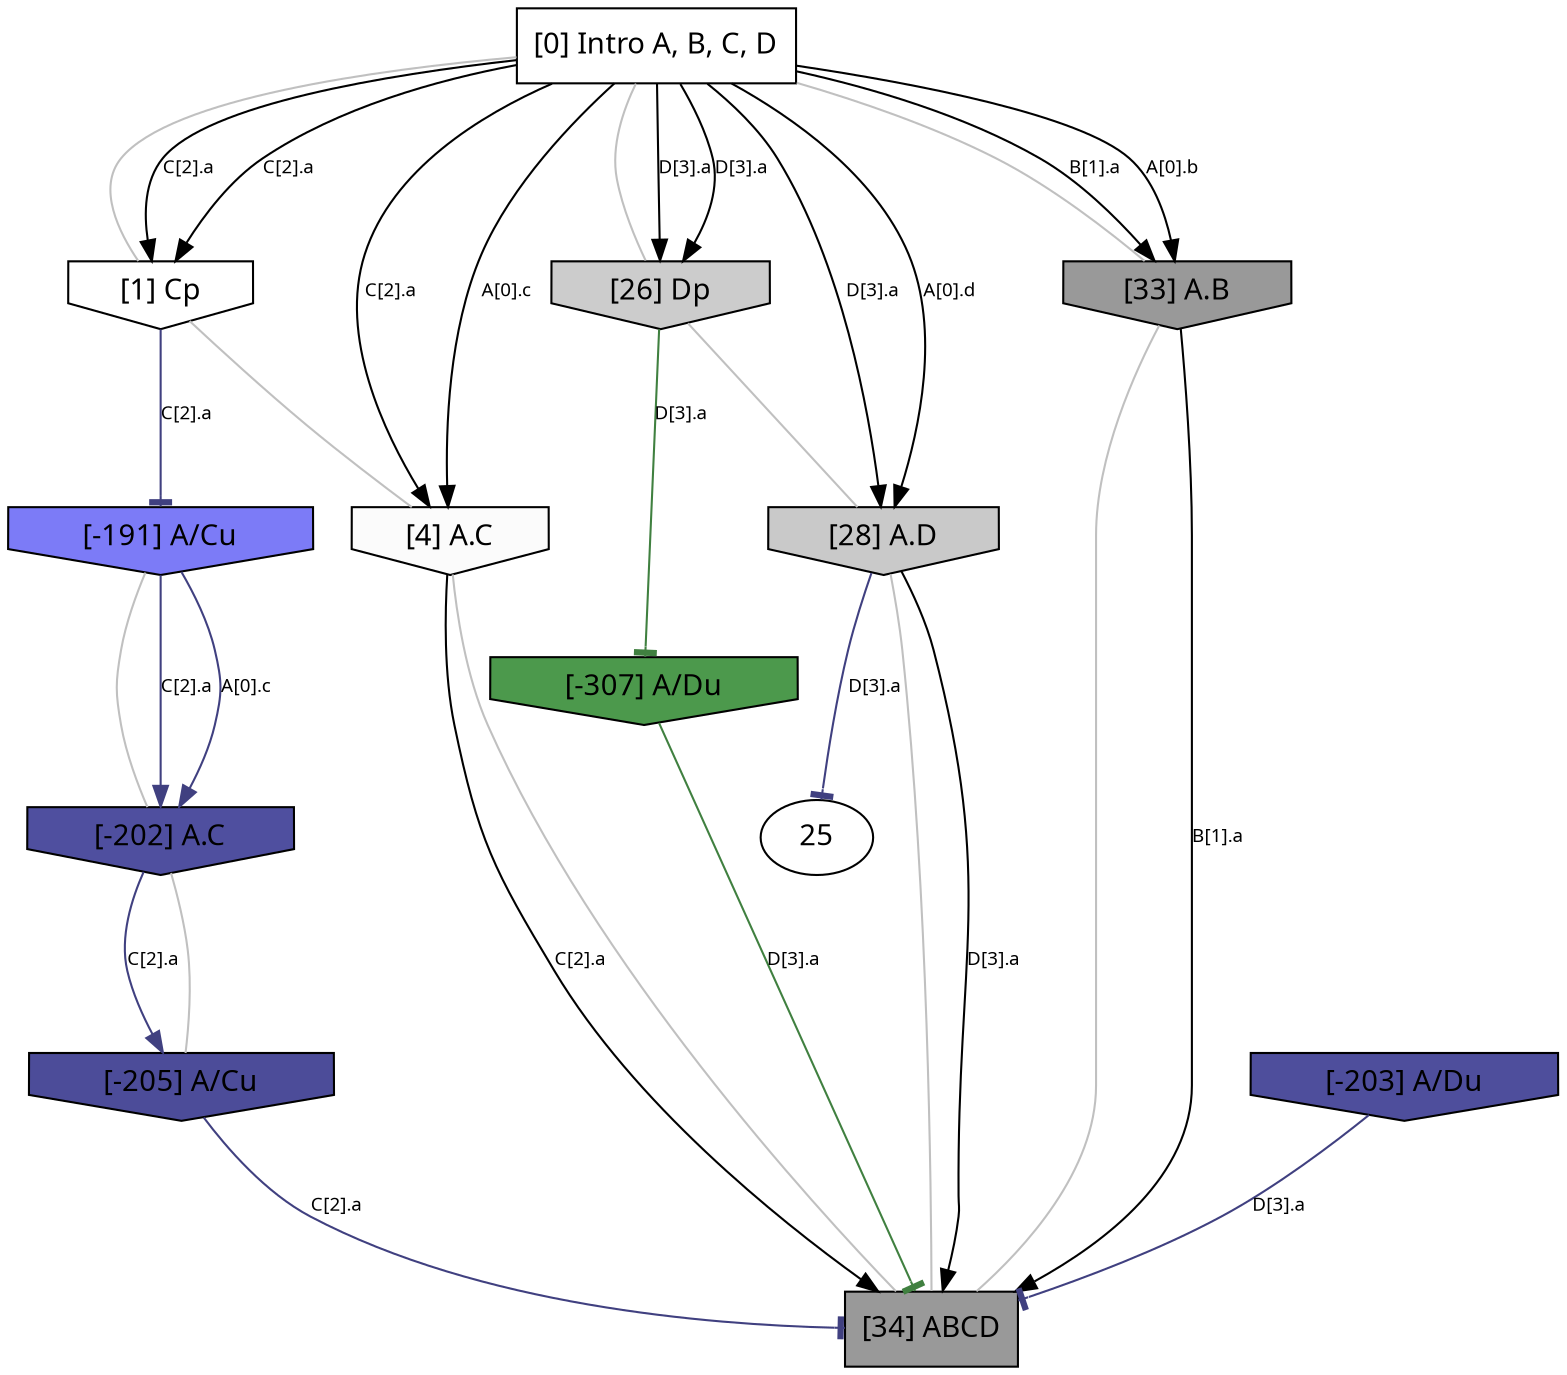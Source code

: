 digraph G{
  rankdir="TB";
  ranksep=1.00;
  node [fontname="CMU Serif"];
  edge [fontname="CMU Serif"];
  
  /* EVENT : 0
     TESTS : 
     MODS  : A[0] := true, B[1] := true, B[1].a := u, C[2] := true,
             C[2].a := u, D[3] := true, D[3].a := u, D[3].a := free,
             D[3].a := u, C[2].a := free, C[2].a := u, B[1].a := free,
             B[1].a := u, A[0].d := free, A[0].c := free, A[0].b := free
  */
  0 [label="[0] Intro A, B, C, D", shape=rectangle, style=filled, fillcolor="0.000 0.000 1.000"]
  
  /* EVENT : 1
     TESTS : C[2] = true, C[2].a = u, C[2].a = free
     MODS  : C[2].a := p
  */
  1 [label="[1] Cp", shape=invhouse, style=filled, fillcolor="0.000 0.000 0.997"]
  
  /* EVENT : 4
     TESTS : C[2] = true, C[2].a = free, A[0] = true, A[0].c = free
     MODS  : C[2].a := bound(A[0].c), A[0].c := bound(C[2].a)
  */
  4 [label="[4] A.C", shape=invhouse, style=filled, fillcolor="0.000 0.000 0.982"]
  
  /* EVENT : 26
     TESTS : D[3] = true, D[3].a = u, D[3].a = free
     MODS  : D[3].a := p
  */
  26 [label="[26] Dp", shape=invhouse, style=filled, fillcolor="0.000 0.000 0.798"]
  
  /* EVENT : 28
     TESTS : D[3] = true, D[3].a = free, A[0] = true, A[0].d = free
     MODS  : D[3].a := bound(A[0].d), A[0].d := bound(D[3].a)
  */
  28 [label="[28] A.D", shape=invhouse, style=filled, fillcolor="0.000 0.000 0.787"]
  
  /* EVENT : 33
     TESTS : B[1] = true, B[1].a = free, A[0] = true, A[0].b = free
     MODS  : B[1].a := bound(A[0].b), A[0].b := bound(B[1].a)
  */
  33 [label="[33] A.B", shape=invhouse, style=filled, fillcolor="0.000 0.000 0.600"]
  
  /* EVENT : 34
     TESTS : B[1].a = bound(A[0].b), B[1] = true, C[2].a = bound(A[0].c),
             C[2] = true, D[3].a = bound(A[0].d), D[3] = true, A[0] = true
     MODS  : 
  */
  34 [label="[34] ABCD", shape=rectangle, style=filled, fillcolor="0.000 0.000 0.600"]
  
  33 -> 34 [dir=none, color=grey] 
  28 -> 34 [dir=none, color=grey] 
  26 -> 28 [dir=none, color=grey] 
  4 -> 34 [dir=none, color=grey] 
  1 -> 4 [dir=none, color=grey] 
  0 -> 1 [dir=none, color=grey] 
  0 -> 26 [dir=none, color=grey] 
  0 -> 33 [dir=none, color=grey] 
  
  0 -> 1 [label="C[2].a", fontsize=9, color="0.000 0.000 0.000"] // C[2].a = u
  0 -> 1 [label="C[2].a", fontsize=9, color="0.000 0.000 0.000"] // C[2].a = free
  0 -> 4 [label="C[2].a", fontsize=9, color="0.000 0.000 0.000"] // C[2].a = free
  0 -> 4 [label="A[0].c", fontsize=9, color="0.000 0.000 0.000"] // A[0].c = free
  0 -> 26 [label="D[3].a", fontsize=9, color="0.000 0.000 0.000"] // D[3].a = u
  0 -> 26 [label="D[3].a", fontsize=9, color="0.000 0.000 0.000"] // D[3].a = free
  0 -> 28 [label="D[3].a", fontsize=9, color="0.000 0.000 0.000"] // D[3].a = free
  0 -> 28 [label="A[0].d", fontsize=9, color="0.000 0.000 0.000"] // A[0].d = free
  0 -> 33 [label="B[1].a", fontsize=9, color="0.000 0.000 0.000"] // B[1].a = free
  0 -> 33 [label="A[0].b", fontsize=9, color="0.000 0.000 0.000"] // A[0].b = free
  33 -> 34 [label="B[1].a", fontsize=9, color="0.000 0.000 0.000"] // B[1].a = bound(A[0].b)
  4 -> 34 [label="C[2].a", fontsize=9, color="0.000 0.000 0.000"] // C[2].a = bound(A[0].c)
  28 -> 34 [label="D[3].a", fontsize=9, color="0.000 0.000 0.000"] // D[3].a = bound(A[0].d)
  
  
  /* EVENT : -307
     TESTS : A[0] = true, D[3] = true, D[3].a = u, D[3].a = bound(A[0].d)
     MODS  : D[3].a := free, A[0].d := free
  */
  -307 [label="[-307] A/Du", shape=invhouse, style=filled, fillcolor="0.333 0.500 0.600"]
  
  
  26 -> -307 [label="D[3].a", fontsize=9, arrowhead="tee", color="0.333 0.500 0.500"] 
  // D[3].a = u
  -307 -> 34 [label="D[3].a", fontsize=9, arrowhead="tee", color="0.333 0.500 0.500"] 
  // D[3].a = bound(A[0].d)
  
  
  
  /* EVENT : -191
     TESTS : A[0] = true, C[2] = true, C[2].a = u, C[2].a = bound(A[0].c)
     MODS  : C[2].a := free, A[0].c := free
  */
  -191 [label="[-191] A/Cu", shape=invhouse, style=filled, fillcolor="0.667 0.500 0.967"]
  
  /* EVENT : -202
     TESTS : C[2] = true, C[2].a = free, A[0] = true, A[0].c = free
     MODS  : C[2].a := bound(A[0].c), A[0].c := bound(C[2].a)
  */
  -202 [label="[-202] A.C", shape=invhouse, style=filled, fillcolor="0.667 0.500 0.623"]
  
  /* EVENT : -203
     TESTS : A[0] = true, D[3] = true, D[3].a = u, D[3].a = bound(A[0].d)
     MODS  : D[3].a := free, A[0].d := free
  */
  -203 [label="[-203] A/Du", shape=invhouse, style=filled, fillcolor="0.667 0.500 0.613"]
  
  /* EVENT : -205
     TESTS : A[0] = true, C[2] = true, C[2].a = u, C[2].a = bound(A[0].c)
     MODS  : C[2].a := free, A[0].c := free
  */
  -205 [label="[-205] A/Cu", shape=invhouse, style=filled, fillcolor="0.667 0.500 0.600"]
  
  
  28 -> 25 [label="D[3].a", fontsize=9, arrowhead="tee", color="0.667 0.500 0.500"] 
  // D[3].a = free
  1 -> -191 [label="C[2].a", fontsize=9, arrowhead="tee", color="0.667 0.500 0.500"] 
  // C[2].a = u
  -203 -> 34 [label="D[3].a", fontsize=9, arrowhead="tee", color="0.667 0.500 0.500"] 
  // D[3].a = bound(A[0].d)
  -205 -> 34 [label="C[2].a", fontsize=9, arrowhead="tee", color="0.667 0.500 0.500"] 
  // C[2].a = bound(A[0].c)
  
  -202 -> -205 [dir=none, color=grey] 
  -191 -> -202 [dir=none, color=grey] 
  
  -191 -> -202 [label="C[2].a", fontsize=9, color="0.667 0.500 0.500"] 
  // C[2].a = free
  -191 -> -202 [label="A[0].c", fontsize=9, color="0.667 0.500 0.500"] 
  // A[0].c = free
  -202 -> -205 [label="C[2].a", fontsize=9, color="0.667 0.500 0.500"] 
  // C[2].a = bound(A[0].c)
  
  
  }
